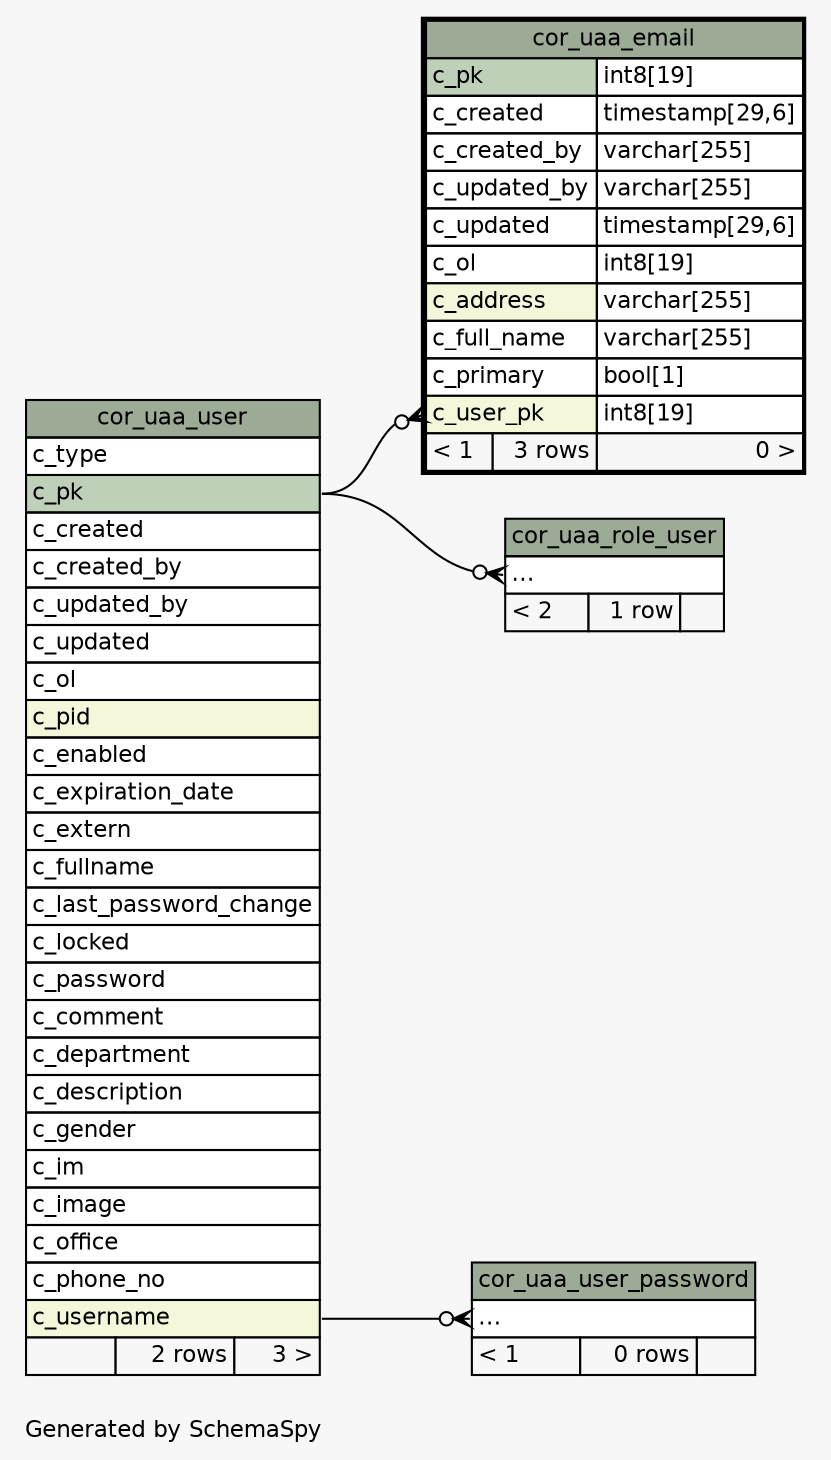 // dot 2.43.0 on Linux 6.5.0-1016-azure
// SchemaSpy rev Unknown
digraph "twoDegreesRelationshipsDiagram" {
  graph [
    rankdir="RL"
    bgcolor="#f7f7f7"
    label="\nGenerated by SchemaSpy"
    labeljust="l"
    nodesep="0.18"
    ranksep="0.46"
    fontname="Helvetica"
    fontsize="11"
  ];
  node [
    fontname="Helvetica"
    fontsize="11"
    shape="plaintext"
  ];
  edge [
    arrowsize="0.8"
  ];
  "cor_uaa_email":"c_user_pk":w -> "cor_uaa_user":"c_pk":e [arrowhead=none dir=back arrowtail=crowodot];
  "cor_uaa_role_user":"elipses":w -> "cor_uaa_user":"c_pk":e [arrowhead=none dir=back arrowtail=crowodot];
  "cor_uaa_user_password":"elipses":w -> "cor_uaa_user":"c_username":e [arrowhead=none dir=back arrowtail=crowodot];
  "cor_uaa_email" [
    label=<
    <TABLE BORDER="2" CELLBORDER="1" CELLSPACING="0" BGCOLOR="#ffffff">
      <TR><TD COLSPAN="3" BGCOLOR="#9bab96" ALIGN="CENTER">cor_uaa_email</TD></TR>
      <TR><TD PORT="c_pk" COLSPAN="2" BGCOLOR="#bed1b8" ALIGN="LEFT">c_pk</TD><TD PORT="c_pk.type" ALIGN="LEFT">int8[19]</TD></TR>
      <TR><TD PORT="c_created" COLSPAN="2" ALIGN="LEFT">c_created</TD><TD PORT="c_created.type" ALIGN="LEFT">timestamp[29,6]</TD></TR>
      <TR><TD PORT="c_created_by" COLSPAN="2" ALIGN="LEFT">c_created_by</TD><TD PORT="c_created_by.type" ALIGN="LEFT">varchar[255]</TD></TR>
      <TR><TD PORT="c_updated_by" COLSPAN="2" ALIGN="LEFT">c_updated_by</TD><TD PORT="c_updated_by.type" ALIGN="LEFT">varchar[255]</TD></TR>
      <TR><TD PORT="c_updated" COLSPAN="2" ALIGN="LEFT">c_updated</TD><TD PORT="c_updated.type" ALIGN="LEFT">timestamp[29,6]</TD></TR>
      <TR><TD PORT="c_ol" COLSPAN="2" ALIGN="LEFT">c_ol</TD><TD PORT="c_ol.type" ALIGN="LEFT">int8[19]</TD></TR>
      <TR><TD PORT="c_address" COLSPAN="2" BGCOLOR="#f4f7da" ALIGN="LEFT">c_address</TD><TD PORT="c_address.type" ALIGN="LEFT">varchar[255]</TD></TR>
      <TR><TD PORT="c_full_name" COLSPAN="2" ALIGN="LEFT">c_full_name</TD><TD PORT="c_full_name.type" ALIGN="LEFT">varchar[255]</TD></TR>
      <TR><TD PORT="c_primary" COLSPAN="2" ALIGN="LEFT">c_primary</TD><TD PORT="c_primary.type" ALIGN="LEFT">bool[1]</TD></TR>
      <TR><TD PORT="c_user_pk" COLSPAN="2" BGCOLOR="#f4f7da" ALIGN="LEFT">c_user_pk</TD><TD PORT="c_user_pk.type" ALIGN="LEFT">int8[19]</TD></TR>
      <TR><TD ALIGN="LEFT" BGCOLOR="#f7f7f7">&lt; 1</TD><TD ALIGN="RIGHT" BGCOLOR="#f7f7f7">3 rows</TD><TD ALIGN="RIGHT" BGCOLOR="#f7f7f7">0 &gt;</TD></TR>
    </TABLE>>
    URL="cor_uaa_email.html"
    tooltip="cor_uaa_email"
  ];
  "cor_uaa_role_user" [
    label=<
    <TABLE BORDER="0" CELLBORDER="1" CELLSPACING="0" BGCOLOR="#ffffff">
      <TR><TD COLSPAN="3" BGCOLOR="#9bab96" ALIGN="CENTER">cor_uaa_role_user</TD></TR>
      <TR><TD PORT="elipses" COLSPAN="3" ALIGN="LEFT">...</TD></TR>
      <TR><TD ALIGN="LEFT" BGCOLOR="#f7f7f7">&lt; 2</TD><TD ALIGN="RIGHT" BGCOLOR="#f7f7f7">1 row</TD><TD ALIGN="RIGHT" BGCOLOR="#f7f7f7">  </TD></TR>
    </TABLE>>
    URL="cor_uaa_role_user.html"
    tooltip="cor_uaa_role_user"
  ];
  "cor_uaa_user" [
    label=<
    <TABLE BORDER="0" CELLBORDER="1" CELLSPACING="0" BGCOLOR="#ffffff">
      <TR><TD COLSPAN="3" BGCOLOR="#9bab96" ALIGN="CENTER">cor_uaa_user</TD></TR>
      <TR><TD PORT="c_type" COLSPAN="3" ALIGN="LEFT">c_type</TD></TR>
      <TR><TD PORT="c_pk" COLSPAN="3" BGCOLOR="#bed1b8" ALIGN="LEFT">c_pk</TD></TR>
      <TR><TD PORT="c_created" COLSPAN="3" ALIGN="LEFT">c_created</TD></TR>
      <TR><TD PORT="c_created_by" COLSPAN="3" ALIGN="LEFT">c_created_by</TD></TR>
      <TR><TD PORT="c_updated_by" COLSPAN="3" ALIGN="LEFT">c_updated_by</TD></TR>
      <TR><TD PORT="c_updated" COLSPAN="3" ALIGN="LEFT">c_updated</TD></TR>
      <TR><TD PORT="c_ol" COLSPAN="3" ALIGN="LEFT">c_ol</TD></TR>
      <TR><TD PORT="c_pid" COLSPAN="3" BGCOLOR="#f4f7da" ALIGN="LEFT">c_pid</TD></TR>
      <TR><TD PORT="c_enabled" COLSPAN="3" ALIGN="LEFT">c_enabled</TD></TR>
      <TR><TD PORT="c_expiration_date" COLSPAN="3" ALIGN="LEFT">c_expiration_date</TD></TR>
      <TR><TD PORT="c_extern" COLSPAN="3" ALIGN="LEFT">c_extern</TD></TR>
      <TR><TD PORT="c_fullname" COLSPAN="3" ALIGN="LEFT">c_fullname</TD></TR>
      <TR><TD PORT="c_last_password_change" COLSPAN="3" ALIGN="LEFT">c_last_password_change</TD></TR>
      <TR><TD PORT="c_locked" COLSPAN="3" ALIGN="LEFT">c_locked</TD></TR>
      <TR><TD PORT="c_password" COLSPAN="3" ALIGN="LEFT">c_password</TD></TR>
      <TR><TD PORT="c_comment" COLSPAN="3" ALIGN="LEFT">c_comment</TD></TR>
      <TR><TD PORT="c_department" COLSPAN="3" ALIGN="LEFT">c_department</TD></TR>
      <TR><TD PORT="c_description" COLSPAN="3" ALIGN="LEFT">c_description</TD></TR>
      <TR><TD PORT="c_gender" COLSPAN="3" ALIGN="LEFT">c_gender</TD></TR>
      <TR><TD PORT="c_im" COLSPAN="3" ALIGN="LEFT">c_im</TD></TR>
      <TR><TD PORT="c_image" COLSPAN="3" ALIGN="LEFT">c_image</TD></TR>
      <TR><TD PORT="c_office" COLSPAN="3" ALIGN="LEFT">c_office</TD></TR>
      <TR><TD PORT="c_phone_no" COLSPAN="3" ALIGN="LEFT">c_phone_no</TD></TR>
      <TR><TD PORT="c_username" COLSPAN="3" BGCOLOR="#f4f7da" ALIGN="LEFT">c_username</TD></TR>
      <TR><TD ALIGN="LEFT" BGCOLOR="#f7f7f7">  </TD><TD ALIGN="RIGHT" BGCOLOR="#f7f7f7">2 rows</TD><TD ALIGN="RIGHT" BGCOLOR="#f7f7f7">3 &gt;</TD></TR>
    </TABLE>>
    URL="cor_uaa_user.html"
    tooltip="cor_uaa_user"
  ];
  "cor_uaa_user_password" [
    label=<
    <TABLE BORDER="0" CELLBORDER="1" CELLSPACING="0" BGCOLOR="#ffffff">
      <TR><TD COLSPAN="3" BGCOLOR="#9bab96" ALIGN="CENTER">cor_uaa_user_password</TD></TR>
      <TR><TD PORT="elipses" COLSPAN="3" ALIGN="LEFT">...</TD></TR>
      <TR><TD ALIGN="LEFT" BGCOLOR="#f7f7f7">&lt; 1</TD><TD ALIGN="RIGHT" BGCOLOR="#f7f7f7">0 rows</TD><TD ALIGN="RIGHT" BGCOLOR="#f7f7f7">  </TD></TR>
    </TABLE>>
    URL="cor_uaa_user_password.html"
    tooltip="cor_uaa_user_password"
  ];
}
